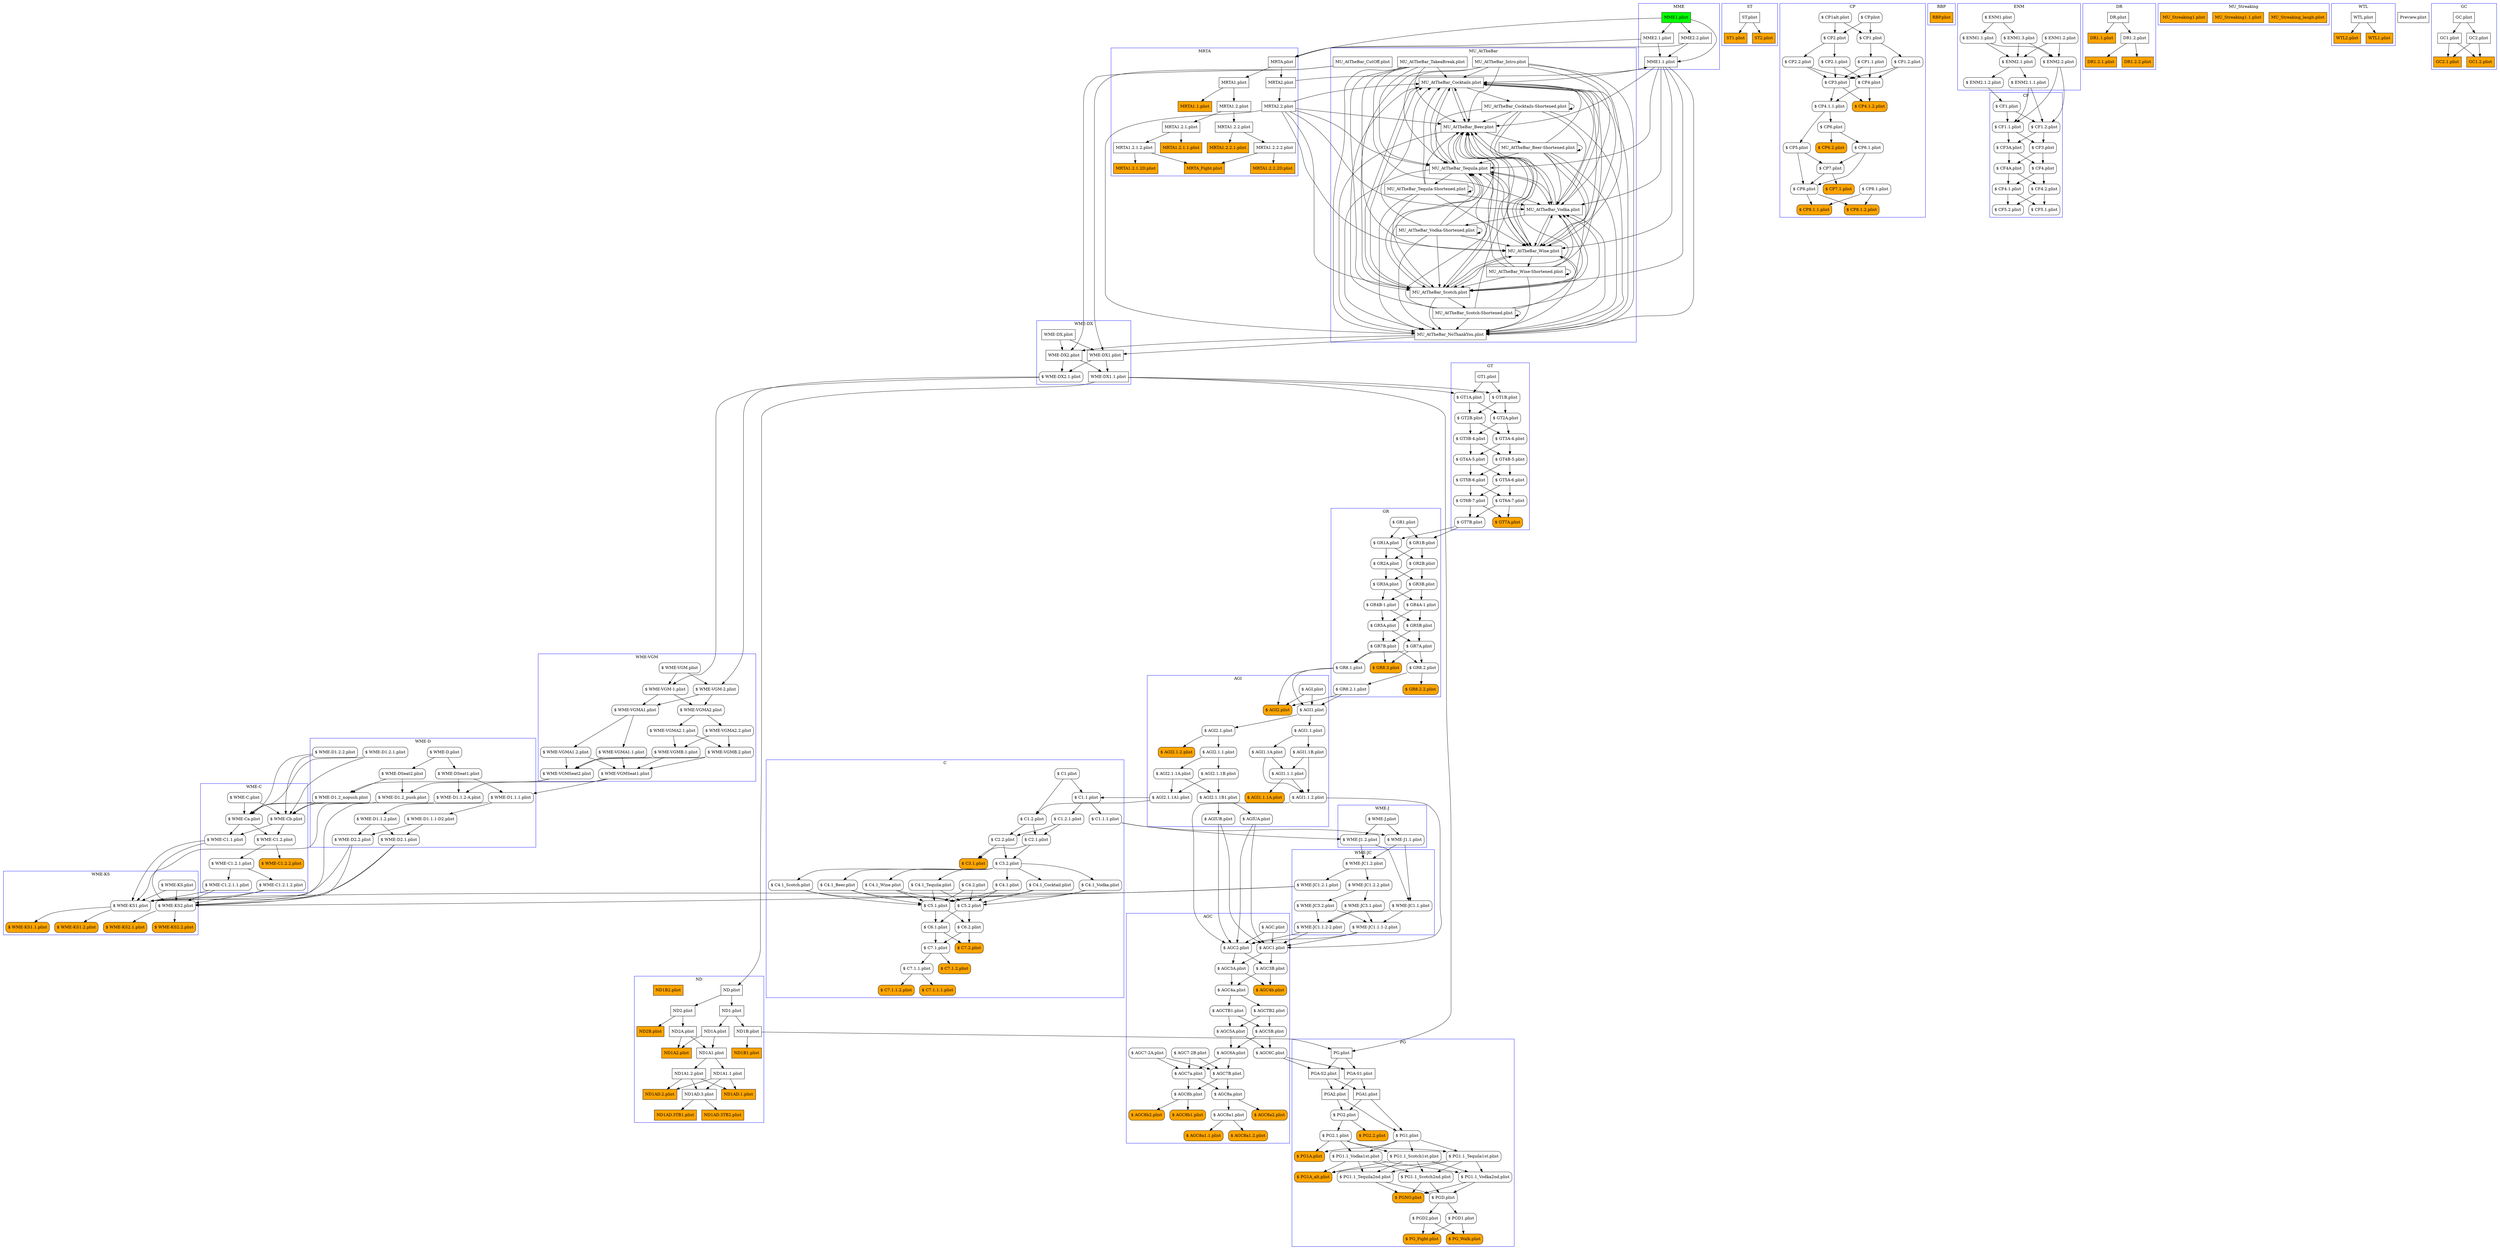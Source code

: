 digraph "mingle" {
subgraph "cluster_MU_AtTheBar" {
color=blue;
label="MU_AtTheBar";
"MU_AtTheBar_Cocktails.plist" [shape=box];
"MU_AtTheBar_Cocktails.plist" -> "MU_AtTheBar_Beer.plist";
"MU_AtTheBar_Cocktails.plist" -> "MU_AtTheBar_Cocktails-Shortened.plist";
"MU_AtTheBar_Cocktails.plist" -> "MU_AtTheBar_NoThankYou.plist";
"MU_AtTheBar_Cocktails.plist" -> "MU_AtTheBar_Scotch.plist";
"MU_AtTheBar_Cocktails.plist" -> "MU_AtTheBar_Wine.plist";
"MU_AtTheBar_Cocktails.plist" -> "MU_AtTheBar_Vodka.plist";
"MU_AtTheBar_Cocktails.plist" -> "MU_AtTheBar_Tequila.plist";
"MU_AtTheBar_Vodka-Shortened.plist" [shape=box];
"MU_AtTheBar_Vodka-Shortened.plist" -> "MU_AtTheBar_Beer.plist";
"MU_AtTheBar_Vodka-Shortened.plist" -> "MU_AtTheBar_Vodka-Shortened.plist";
"MU_AtTheBar_Vodka-Shortened.plist" -> "MU_AtTheBar_Cocktails.plist";
"MU_AtTheBar_Vodka-Shortened.plist" -> "MU_AtTheBar_NoThankYou.plist";
"MU_AtTheBar_Vodka-Shortened.plist" -> "MU_AtTheBar_Tequila.plist";
"MU_AtTheBar_Vodka-Shortened.plist" -> "MU_AtTheBar_Scotch.plist";
"MU_AtTheBar_Vodka-Shortened.plist" -> "MU_AtTheBar_Wine.plist";
"MU_AtTheBar_Beer.plist" [shape=box];
"MU_AtTheBar_Beer.plist" -> "MU_AtTheBar_Beer-Shortened.plist";
"MU_AtTheBar_Beer.plist" -> "MU_AtTheBar_Cocktails.plist";
"MU_AtTheBar_Beer.plist" -> "MU_AtTheBar_Tequila.plist";
"MU_AtTheBar_Beer.plist" -> "MU_AtTheBar_Scotch.plist";
"MU_AtTheBar_Beer.plist" -> "MU_AtTheBar_Wine.plist";
"MU_AtTheBar_Beer.plist" -> "MU_AtTheBar_Vodka.plist";
"MU_AtTheBar_Beer.plist" -> "MU_AtTheBar_NoThankYou.plist";
"MU_AtTheBar_Intro.plist" [shape=box];
"MU_AtTheBar_Intro.plist" -> "MU_AtTheBar_Beer.plist";
"MU_AtTheBar_Intro.plist" -> "MU_AtTheBar_Cocktails.plist";
"MU_AtTheBar_Intro.plist" -> "MU_AtTheBar_Tequila.plist";
"MU_AtTheBar_Intro.plist" -> "MU_AtTheBar_Scotch.plist";
"MU_AtTheBar_Intro.plist" -> "MU_AtTheBar_Wine.plist";
"MU_AtTheBar_Intro.plist" -> "MU_AtTheBar_Vodka.plist";
"MU_AtTheBar_Intro.plist" -> "MU_AtTheBar_NoThankYou.plist";
"MU_AtTheBar_Tequila.plist" [shape=box];
"MU_AtTheBar_Tequila.plist" -> "MU_AtTheBar_Beer.plist";
"MU_AtTheBar_Tequila.plist" -> "MU_AtTheBar_Cocktails.plist";
"MU_AtTheBar_Tequila.plist" -> "MU_AtTheBar_NoThankYou.plist";
"MU_AtTheBar_Tequila.plist" -> "MU_AtTheBar_Scotch.plist";
"MU_AtTheBar_Tequila.plist" -> "MU_AtTheBar_Wine.plist";
"MU_AtTheBar_Tequila.plist" -> "MU_AtTheBar_Vodka.plist";
"MU_AtTheBar_Tequila.plist" -> "MU_AtTheBar_Tequila-Shortened.plist";
"MU_AtTheBar_Scotch-Shortened.plist" [shape=box];
"MU_AtTheBar_Scotch-Shortened.plist" -> "MU_AtTheBar_Scotch-Shortened.plist";
"MU_AtTheBar_Scotch-Shortened.plist" -> "MU_AtTheBar_Beer.plist";
"MU_AtTheBar_Scotch-Shortened.plist" -> "MU_AtTheBar_Cocktails.plist";
"MU_AtTheBar_Scotch-Shortened.plist" -> "MU_AtTheBar_Tequila.plist";
"MU_AtTheBar_Scotch-Shortened.plist" -> "MU_AtTheBar_NoThankYou.plist";
"MU_AtTheBar_Scotch-Shortened.plist" -> "MU_AtTheBar_Wine.plist";
"MU_AtTheBar_Scotch-Shortened.plist" -> "MU_AtTheBar_Vodka.plist";
"MU_AtTheBar_Scotch.plist" [shape=box];
"MU_AtTheBar_Scotch.plist" -> "MU_AtTheBar_Scotch-Shortened.plist";
"MU_AtTheBar_Scotch.plist" -> "MU_AtTheBar_Beer.plist";
"MU_AtTheBar_Scotch.plist" -> "MU_AtTheBar_Cocktails.plist";
"MU_AtTheBar_Scotch.plist" -> "MU_AtTheBar_Tequila.plist";
"MU_AtTheBar_Scotch.plist" -> "MU_AtTheBar_NoThankYou.plist";
"MU_AtTheBar_Scotch.plist" -> "MU_AtTheBar_Wine.plist";
"MU_AtTheBar_Scotch.plist" -> "MU_AtTheBar_Vodka.plist";
"MU_AtTheBar_Wine-Shortened.plist" [shape=box];
"MU_AtTheBar_Wine-Shortened.plist" -> "MU_AtTheBar_Beer.plist";
"MU_AtTheBar_Wine-Shortened.plist" -> "MU_AtTheBar_Wine-Shortened.plist";
"MU_AtTheBar_Wine-Shortened.plist" -> "MU_AtTheBar_Cocktails.plist";
"MU_AtTheBar_Wine-Shortened.plist" -> "MU_AtTheBar_Tequila.plist";
"MU_AtTheBar_Wine-Shortened.plist" -> "MU_AtTheBar_Scotch.plist";
"MU_AtTheBar_Wine-Shortened.plist" -> "MU_AtTheBar_NoThankYou.plist";
"MU_AtTheBar_Wine-Shortened.plist" -> "MU_AtTheBar_Vodka.plist";
"MU_AtTheBar_Cocktails-Shortened.plist" [shape=box];
"MU_AtTheBar_Cocktails-Shortened.plist" -> "MU_AtTheBar_Beer.plist";
"MU_AtTheBar_Cocktails-Shortened.plist" -> "MU_AtTheBar_Cocktails-Shortened.plist";
"MU_AtTheBar_Cocktails-Shortened.plist" -> "MU_AtTheBar_NoThankYou.plist";
"MU_AtTheBar_Cocktails-Shortened.plist" -> "MU_AtTheBar_Scotch.plist";
"MU_AtTheBar_Cocktails-Shortened.plist" -> "MU_AtTheBar_Wine.plist";
"MU_AtTheBar_Cocktails-Shortened.plist" -> "MU_AtTheBar_Vodka.plist";
"MU_AtTheBar_Cocktails-Shortened.plist" -> "MU_AtTheBar_Tequila.plist";
"MU_AtTheBar_NoThankYou.plist" [shape=box];
"MU_AtTheBar_Beer-Shortened.plist" [shape=box];
"MU_AtTheBar_Beer-Shortened.plist" -> "MU_AtTheBar_Beer-Shortened.plist";
"MU_AtTheBar_Beer-Shortened.plist" -> "MU_AtTheBar_Cocktails.plist";
"MU_AtTheBar_Beer-Shortened.plist" -> "MU_AtTheBar_Tequila.plist";
"MU_AtTheBar_Beer-Shortened.plist" -> "MU_AtTheBar_Scotch.plist";
"MU_AtTheBar_Beer-Shortened.plist" -> "MU_AtTheBar_Wine.plist";
"MU_AtTheBar_Beer-Shortened.plist" -> "MU_AtTheBar_Vodka.plist";
"MU_AtTheBar_Beer-Shortened.plist" -> "MU_AtTheBar_NoThankYou.plist";
"MU_AtTheBar_CutOff.plist" [shape=box];
"MU_AtTheBar_Tequila-Shortened.plist" [shape=box];
"MU_AtTheBar_Tequila-Shortened.plist" -> "MU_AtTheBar_Beer.plist";
"MU_AtTheBar_Tequila-Shortened.plist" -> "MU_AtTheBar_Cocktails.plist";
"MU_AtTheBar_Tequila-Shortened.plist" -> "MU_AtTheBar_NoThankYou.plist";
"MU_AtTheBar_Tequila-Shortened.plist" -> "MU_AtTheBar_Scotch.plist";
"MU_AtTheBar_Tequila-Shortened.plist" -> "MU_AtTheBar_Wine.plist";
"MU_AtTheBar_Tequila-Shortened.plist" -> "MU_AtTheBar_Vodka.plist";
"MU_AtTheBar_Tequila-Shortened.plist" -> "MU_AtTheBar_Tequila-Shortened.plist";
"MU_AtTheBar_Vodka.plist" [shape=box];
"MU_AtTheBar_Vodka.plist" -> "MU_AtTheBar_Beer.plist";
"MU_AtTheBar_Vodka.plist" -> "MU_AtTheBar_Vodka-Shortened.plist";
"MU_AtTheBar_Vodka.plist" -> "MU_AtTheBar_Cocktails.plist";
"MU_AtTheBar_Vodka.plist" -> "MU_AtTheBar_NoThankYou.plist";
"MU_AtTheBar_Vodka.plist" -> "MU_AtTheBar_Tequila.plist";
"MU_AtTheBar_Vodka.plist" -> "MU_AtTheBar_Scotch.plist";
"MU_AtTheBar_Vodka.plist" -> "MU_AtTheBar_Wine.plist";
"MU_AtTheBar_Wine.plist" [shape=box];
"MU_AtTheBar_Wine.plist" -> "MU_AtTheBar_Beer.plist";
"MU_AtTheBar_Wine.plist" -> "MU_AtTheBar_Wine-Shortened.plist";
"MU_AtTheBar_Wine.plist" -> "MU_AtTheBar_Cocktails.plist";
"MU_AtTheBar_Wine.plist" -> "MU_AtTheBar_Tequila.plist";
"MU_AtTheBar_Wine.plist" -> "MU_AtTheBar_Scotch.plist";
"MU_AtTheBar_Wine.plist" -> "MU_AtTheBar_NoThankYou.plist";
"MU_AtTheBar_Wine.plist" -> "MU_AtTheBar_Vodka.plist";
"MU_AtTheBar_TakeaBreak.plist" [shape=box];
"MU_AtTheBar_TakeaBreak.plist" -> "MU_AtTheBar_Beer.plist";
"MU_AtTheBar_TakeaBreak.plist" -> "MU_AtTheBar_Cocktails.plist";
"MU_AtTheBar_TakeaBreak.plist" -> "MU_AtTheBar_Tequila.plist";
"MU_AtTheBar_TakeaBreak.plist" -> "MU_AtTheBar_Scotch.plist";
"MU_AtTheBar_TakeaBreak.plist" -> "MU_AtTheBar_Wine.plist";
"MU_AtTheBar_TakeaBreak.plist" -> "MU_AtTheBar_Vodka.plist";
"MU_AtTheBar_TakeaBreak.plist" -> "MU_AtTheBar_NoThankYou.plist";
}
subgraph "cluster_GT" {
color=blue;
label="GT";
"GT5B-6.plist" [shape=box,style=rounded,label="$ GT5B-6.plist"];
"GT5B-6.plist" -> "GT6B-7.plist";
"GT5B-6.plist" -> "GT6A-7.plist";
"GT4A-5.plist" [shape=box,style=rounded,label="$ GT4A-5.plist"];
"GT4A-5.plist" -> "GT5B-6.plist";
"GT4A-5.plist" -> "GT5A-6.plist";
"GT2B.plist" [shape=box,style=rounded,label="$ GT2B.plist"];
"GT2B.plist" -> "GT3B-4.plist";
"GT2B.plist" -> "GT3A-4.plist";
"GT7B.plist" [shape=box,style=rounded,label="$ GT7B.plist"];
"GT6A-7.plist" [shape=box,style=rounded,label="$ GT6A-7.plist"];
"GT6A-7.plist" -> "GT7A.plist";
"GT6A-7.plist" -> "GT7B.plist";
"GT4B-5.plist" [shape=box,style=rounded,label="$ GT4B-5.plist"];
"GT4B-5.plist" -> "GT5B-6.plist";
"GT4B-5.plist" -> "GT5A-6.plist";
"GT1A.plist" [shape=box,style=rounded,label="$ GT1A.plist"];
"GT1A.plist" -> "GT2A.plist";
"GT1A.plist" -> "GT2B.plist";
"GT3A-4.plist" [shape=box,style=rounded,label="$ GT3A-4.plist"];
"GT3A-4.plist" -> "GT4A-5.plist";
"GT3A-4.plist" -> "GT4B-5.plist";
"GT2A.plist" [shape=box,style=rounded,label="$ GT2A.plist"];
"GT2A.plist" -> "GT3B-4.plist";
"GT2A.plist" -> "GT3A-4.plist";
"GT6B-7.plist" [shape=box,style=rounded,label="$ GT6B-7.plist"];
"GT6B-7.plist" -> "GT7A.plist";
"GT6B-7.plist" -> "GT7B.plist";
"GT3B-4.plist" [shape=box,style=rounded,label="$ GT3B-4.plist"];
"GT3B-4.plist" -> "GT4A-5.plist";
"GT3B-4.plist" -> "GT4B-5.plist";
"GT1.plist" [shape=box];
"GT1.plist" -> "GT1A.plist";
"GT1.plist" -> "GT1B.plist";
"GT5A-6.plist" [shape=box,style=rounded,label="$ GT5A-6.plist"];
"GT5A-6.plist" -> "GT6B-7.plist";
"GT5A-6.plist" -> "GT6A-7.plist";
"GT7A.plist" [shape=box,style="filled,rounded",fillcolor=orange,label="$ GT7A.plist"];
"GT1B.plist" [shape=box,style=rounded,label="$ GT1B.plist"];
"GT1B.plist" -> "GT2A.plist";
"GT1B.plist" -> "GT2B.plist";
}
subgraph "cluster_WME-C" {
color=blue;
label="WME-C";
"WME-C1.2.1.1.plist" [shape=box,style=rounded,label="$ WME-C1.2.1.1.plist"];
"WME-C1.2.plist" [shape=box,style=rounded,label="$ WME-C1.2.plist"];
"WME-C1.2.plist" -> "WME-C1.2.1.plist";
"WME-C1.2.plist" -> "WME-C1.2.2.plist";
"WME-Ca.plist" [shape=box,style=rounded,label="$ WME-Ca.plist"];
"WME-Ca.plist" -> "WME-C1.1.plist";
"WME-Ca.plist" -> "WME-C1.2.plist";
"WME-C1.2.1.plist" [shape=box,style=rounded,label="$ WME-C1.2.1.plist"];
"WME-C1.2.1.plist" -> "WME-C1.2.1.1.plist";
"WME-C1.2.1.plist" -> "WME-C1.2.1.2.plist";
"WME-Cb.plist" [shape=box,style=rounded,label="$ WME-Cb.plist"];
"WME-Cb.plist" -> "WME-C1.2.plist";
"WME-Cb.plist" -> "WME-C1.1.plist";
"WME-C1.1.plist" [shape=box,style=rounded,label="$ WME-C1.1.plist"];
"WME-C.plist" [shape=box,style=rounded,label="$ WME-C.plist"];
"WME-C.plist" -> "WME-Ca.plist";
"WME-C.plist" -> "WME-Cb.plist";
"WME-C1.2.2.plist" [shape=box,style="filled,rounded",fillcolor=orange,label="$ WME-C1.2.2.plist"];
"WME-C1.2.1.2.plist" [shape=box,style=rounded,label="$ WME-C1.2.1.2.plist"];
}
subgraph "cluster_WME-DX" {
color=blue;
label="WME-DX";
"WME-DX2.1.plist" [shape=box,style=rounded,label="$ WME-DX2.1.plist"];
"WME-DX2.plist" [shape=box];
"WME-DX2.plist" -> "WME-DX2.1.plist";
"WME-DX2.plist" -> "WME-DX1.1.plist";
"WME-DX1.1.plist" [shape=box];
"WME-DX.plist" [shape=box];
"WME-DX.plist" -> "WME-DX2.plist";
"WME-DX.plist" -> "WME-DX1.plist";
"WME-DX1.plist" [shape=box];
"WME-DX1.plist" -> "WME-DX2.1.plist";
"WME-DX1.plist" -> "WME-DX1.1.plist";
}
subgraph "cluster_ST" {
color=blue;
label="ST";
"ST1.plist" [shape=box,style=filled,fillcolor=orange];
"ST.plist" [shape=box];
"ST.plist" -> "ST1.plist";
"ST.plist" -> "ST2.plist";
"ST2.plist" [shape=box,style=filled,fillcolor=orange];
}
subgraph "cluster_AGC" {
color=blue;
label="AGC";
"AGC4a.plist" [shape=box,style=rounded,label="$ AGC4a.plist"];
"AGC4a.plist" -> "AGCTB1.plist";
"AGC4a.plist" -> "AGCTB2.plist";
"AGC8a1.plist" [shape=box,style=rounded,label="$ AGC8a1.plist"];
"AGC8a1.plist" -> "AGC8a1.1.plist";
"AGC8a1.plist" -> "AGC8a1.2.plist";
"AGC2.plist" [shape=box,style=rounded,label="$ AGC2.plist"];
"AGC2.plist" -> "AGC3A.plist";
"AGC2.plist" -> "AGC3B.plist";
"AGC.plist" [shape=box,style=rounded,label="$ AGC.plist"];
"AGC.plist" -> "AGC1.plist";
"AGC.plist" -> "AGC2.plist";
"AGC1.plist" [shape=box,style=rounded,label="$ AGC1.plist"];
"AGC1.plist" -> "AGC3A.plist";
"AGC1.plist" -> "AGC3B.plist";
"AGC6C.plist" [shape=box,style=rounded,label="$ AGC6C.plist"];
"AGC3B.plist" [shape=box,style=rounded,label="$ AGC3B.plist"];
"AGC3B.plist" -> "AGC4a.plist";
"AGC3B.plist" -> "AGC4b.plist";
"AGC8a2.plist" [shape=box,style="filled,rounded",fillcolor=orange,label="$ AGC8a2.plist"];
"AGC4b.plist" [shape=box,style="filled,rounded",fillcolor=orange,label="$ AGC4b.plist"];
"AGC8b2.plist" [shape=box,style="filled,rounded",fillcolor=orange,label="$ AGC8b2.plist"];
"AGCTB2.plist" [shape=box,style=rounded,label="$ AGCTB2.plist"];
"AGCTB2.plist" -> "AGC5A.plist";
"AGCTB2.plist" -> "AGC5B.plist";
"AGC8a1.2.plist" [shape=box,style="filled,rounded",fillcolor=orange,label="$ AGC8a1.2.plist"];
"AGC8a1.1.plist" [shape=box,style="filled,rounded",fillcolor=orange,label="$ AGC8a1.1.plist"];
"AGC5A.plist" [shape=box,style=rounded,label="$ AGC5A.plist"];
"AGC5A.plist" -> "AGC6A.plist";
"AGC5A.plist" -> "AGC6C.plist";
"AGC7a.plist" [shape=box,style=rounded,label="$ AGC7a.plist"];
"AGC7a.plist" -> "AGC8b.plist";
"AGC7a.plist" -> "AGC8a.plist";
"AGC5B.plist" [shape=box,style=rounded,label="$ AGC5B.plist"];
"AGC5B.plist" -> "AGC6A.plist";
"AGC5B.plist" -> "AGC6C.plist";
"AGC7-2B.plist" [shape=box,style=rounded,label="$ AGC7-2B.plist"];
"AGC7-2B.plist" -> "AGC7B.plist";
"AGC7-2B.plist" -> "AGC7a.plist";
"AGC6A.plist" [shape=box,style=rounded,label="$ AGC6A.plist"];
"AGC6A.plist" -> "AGC7B.plist";
"AGC6A.plist" -> "AGC7a.plist";
"AGC8a.plist" [shape=box,style=rounded,label="$ AGC8a.plist"];
"AGC8a.plist" -> "AGC8a2.plist";
"AGC8a.plist" -> "AGC8a1.plist";
"AGC7B.plist" [shape=box,style=rounded,label="$ AGC7B.plist"];
"AGC7B.plist" -> "AGC8b.plist";
"AGC7B.plist" -> "AGC8a.plist";
"AGC3A.plist" [shape=box,style=rounded,label="$ AGC3A.plist"];
"AGC3A.plist" -> "AGC4a.plist";
"AGC3A.plist" -> "AGC4b.plist";
"AGC8b1.plist" [shape=box,style="filled,rounded",fillcolor=orange,label="$ AGC8b1.plist"];
"AGCTB1.plist" [shape=box,style=rounded,label="$ AGCTB1.plist"];
"AGCTB1.plist" -> "AGC5A.plist";
"AGCTB1.plist" -> "AGC5B.plist";
"AGC7-2A.plist" [shape=box,style=rounded,label="$ AGC7-2A.plist"];
"AGC7-2A.plist" -> "AGC7B.plist";
"AGC7-2A.plist" -> "AGC7a.plist";
"AGC8b.plist" [shape=box,style=rounded,label="$ AGC8b.plist"];
"AGC8b.plist" -> "AGC8b2.plist";
"AGC8b.plist" -> "AGC8b1.plist";
}
subgraph "cluster_CP" {
color=blue;
label="CP";
"CP.plist" [shape=box,style=rounded,label="$ CP.plist"];
"CP.plist" -> "CP2.plist";
"CP.plist" -> "CP1.plist";
"CP3.plist" [shape=box,style=rounded,label="$ CP3.plist"];
"CP3.plist" -> "CP4.1.1.plist";
"CP3.plist" -> "CP4.1.2.plist";
"CP2.2.plist" [shape=box,style=rounded,label="$ CP2.2.plist"];
"CP2.2.plist" -> "CP4.plist";
"CP2.2.plist" -> "CP3.plist";
"CP8.plist" [shape=box,style=rounded,label="$ CP8.plist"];
"CP8.plist" -> "CP8.1.1.plist";
"CP8.plist" -> "CP8.1.2.plist";
"CP4.1.1.plist" [shape=box,style=rounded,label="$ CP4.1.1.plist"];
"CP4.1.1.plist" -> "CP6.plist";
"CP4.1.1.plist" -> "CP5.plist";
"CP2.plist" [shape=box,style=rounded,label="$ CP2.plist"];
"CP2.plist" -> "CP2.1.plist";
"CP2.plist" -> "CP2.2.plist";
"CP7.plist" [shape=box,style=rounded,label="$ CP7.plist"];
"CP7.plist" -> "CP8.plist";
"CP7.plist" -> "CP7.1.plist";
"CP7.1.plist" [shape=box,style="filled,rounded",fillcolor=orange,label="$ CP7.1.plist"];
"CP1.plist" [shape=box,style=rounded,label="$ CP1.plist"];
"CP1.plist" -> "CP1.1.plist";
"CP1.plist" -> "CP1.2.plist";
"CP6.plist" [shape=box,style=rounded,label="$ CP6.plist"];
"CP6.plist" -> "CP6.1.plist";
"CP6.plist" -> "CP6.2.plist";
"CP1.1.plist" [shape=box,style=rounded,label="$ CP1.1.plist"];
"CP1.1.plist" -> "CP4.plist";
"CP1.1.plist" -> "CP3.plist";
"CP8.1.2.plist" [shape=box,style="filled,rounded",fillcolor=orange,label="$ CP8.1.2.plist"];
"CP6.1.plist" [shape=box,style=rounded,label="$ CP6.1.plist"];
"CP6.1.plist" -> "CP8.plist";
"CP6.1.plist" -> "CP7.plist";
"CP5.plist" [shape=box,style=rounded,label="$ CP5.plist"];
"CP5.plist" -> "CP8.plist";
"CP5.plist" -> "CP7.plist";
"CP8.1.plist" [shape=box,style=rounded,label="$ CP8.1.plist"];
"CP8.1.plist" -> "CP8.1.1.plist";
"CP8.1.plist" -> "CP8.1.2.plist";
"CP1.2.plist" [shape=box,style=rounded,label="$ CP1.2.plist"];
"CP1.2.plist" -> "CP4.plist";
"CP1.2.plist" -> "CP3.plist";
"CP1alt.plist" [shape=box,style=rounded,label="$ CP1alt.plist"];
"CP1alt.plist" -> "CP2.plist";
"CP1alt.plist" -> "CP1.plist";
"CP6.2.plist" [shape=box,style="filled,rounded",fillcolor=orange,label="$ CP6.2.plist"];
"CP8.1.1.plist" [shape=box,style="filled,rounded",fillcolor=orange,label="$ CP8.1.1.plist"];
"CP2.1.plist" [shape=box,style=rounded,label="$ CP2.1.plist"];
"CP2.1.plist" -> "CP4.plist";
"CP2.1.plist" -> "CP3.plist";
"CP4.plist" [shape=box,style=rounded,label="$ CP4.plist"];
"CP4.plist" -> "CP4.1.1.plist";
"CP4.plist" -> "CP4.1.2.plist";
"CP4.1.2.plist" [shape=box,style="filled,rounded",fillcolor=orange,label="$ CP4.1.2.plist"];
}
subgraph "cluster_WME-KS" {
color=blue;
label="WME-KS";
"WME-KS2.plist" [shape=box,style=rounded,label="$ WME-KS2.plist"];
"WME-KS2.plist" -> "WME-KS2.1.plist";
"WME-KS2.plist" -> "WME-KS2.2.plist";
"WME-KS.plist" [shape=box,style=rounded,label="$ WME-KS.plist"];
"WME-KS.plist" -> "WME-KS1.plist";
"WME-KS.plist" -> "WME-KS2.plist";
"WME-KS2.2.plist" [shape=box,style="filled,rounded",fillcolor=orange,label="$ WME-KS2.2.plist"];
"WME-KS1.plist" [shape=box,style=rounded,label="$ WME-KS1.plist"];
"WME-KS1.plist" -> "WME-KS1.1.plist";
"WME-KS1.plist" -> "WME-KS1.2.plist";
"WME-KS1.2.plist" [shape=box,style="filled,rounded",fillcolor=orange,label="$ WME-KS1.2.plist"];
"WME-KS2.1.plist" [shape=box,style="filled,rounded",fillcolor=orange,label="$ WME-KS2.1.plist"];
"WME-KS1.1.plist" [shape=box,style="filled,rounded",fillcolor=orange,label="$ WME-KS1.1.plist"];
}
subgraph "cluster_WME-JC" {
color=blue;
label="WME-JC";
"WME-JC1.2.plist" [shape=box,style=rounded,label="$ WME-JC1.2.plist"];
"WME-JC1.2.plist" -> "WME-JC1.2.1.plist";
"WME-JC1.2.plist" -> "WME-JC1.2.2.plist";
"WME-JC1.1.2-2.plist" [shape=box,style=rounded,label="$ WME-JC1.1.2-2.plist"];
"WME-JC1.1.1-2.plist" [shape=box,style=rounded,label="$ WME-JC1.1.1-2.plist"];
"WME-JC3.1.plist" [shape=box,style=rounded,label="$ WME-JC3.1.plist"];
"WME-JC3.1.plist" -> "WME-JC1.1.1-2.plist";
"WME-JC3.1.plist" -> "WME-JC1.1.2-2.plist";
"WME-JC1.2.2.plist" [shape=box,style=rounded,label="$ WME-JC1.2.2.plist"];
"WME-JC1.2.2.plist" -> "WME-JC3.2.plist";
"WME-JC1.2.2.plist" -> "WME-JC3.1.plist";
"WME-JC1.2.1.plist" [shape=box,style=rounded,label="$ WME-JC1.2.1.plist"];
"WME-JC1.1.plist" [shape=box,style=rounded,label="$ WME-JC1.1.plist"];
"WME-JC1.1.plist" -> "WME-JC1.1.1-2.plist";
"WME-JC1.1.plist" -> "WME-JC1.1.2-2.plist";
"WME-JC3.2.plist" [shape=box,style=rounded,label="$ WME-JC3.2.plist"];
"WME-JC3.2.plist" -> "WME-JC1.1.1-2.plist";
"WME-JC3.2.plist" -> "WME-JC1.1.2-2.plist";
}
subgraph "cluster_RBP" {
color=blue;
label="RBP";
"RBP.plist" [shape=box,style=filled,fillcolor=orange];
}
subgraph "cluster_ENM" {
color=blue;
label="ENM";
"ENM1.1.plist" [shape=box,style=rounded,label="$ ENM1.1.plist"];
"ENM1.1.plist" -> "ENM2.2.plist";
"ENM1.1.plist" -> "ENM2.1.plist";
"ENM2.2.plist" [shape=box,style=rounded,label="$ ENM2.2.plist"];
"ENM2.1.plist" [shape=box,style=rounded,label="$ ENM2.1.plist"];
"ENM2.1.plist" -> "ENM2.1.2.plist";
"ENM2.1.plist" -> "ENM2.1.1.plist";
"ENM1.3.plist" [shape=box,style=rounded,label="$ ENM1.3.plist"];
"ENM1.3.plist" -> "ENM2.2.plist";
"ENM1.3.plist" -> "ENM2.1.plist";
"ENM1.plist" [shape=box,style=rounded,label="$ ENM1.plist"];
"ENM1.plist" -> "ENM1.1.plist";
"ENM1.plist" -> "ENM1.3.plist";
"ENM2.1.1.plist" [shape=box,style=rounded,label="$ ENM2.1.1.plist"];
"ENM1.2.plist" [shape=box,style=rounded,label="$ ENM1.2.plist"];
"ENM1.2.plist" -> "ENM2.2.plist";
"ENM1.2.plist" -> "ENM2.1.plist";
"ENM2.1.2.plist" [shape=box,style=rounded,label="$ ENM2.1.2.plist"];
}
subgraph "cluster_PG" {
color=blue;
label="PG";
"PG2.2.plist" [shape=box,style="filled,rounded",fillcolor=orange,label="$ PG2.2.plist"];
"PG1.1_Tequila2nd.plist" [shape=box,style=rounded,label="$ PG1.1_Tequila2nd.plist"];
"PG1.1_Tequila2nd.plist" -> "PGD.plist";
"PG1.1_Tequila2nd.plist" -> "PGNO.plist";
"PG1.1_Vodka1st.plist" [shape=box,style=rounded,label="$ PG1.1_Vodka1st.plist"];
"PG1.1_Vodka1st.plist" -> "PG1.1_Tequila2nd.plist";
"PG1.1_Vodka1st.plist" -> "PG1A_alt.plist";
"PG1.1_Vodka1st.plist" -> "PG1.1_Scotch2nd.plist";
"PG1.1_Vodka1st.plist" -> "PG1.1_Vodka2nd.plist";
"PG1A.plist" [shape=box,style="filled,rounded",fillcolor=orange,label="$ PG1A.plist"];
"PG2.plist" [shape=box,style=rounded,label="$ PG2.plist"];
"PG2.plist" -> "PG2.1.plist";
"PG2.plist" -> "PG2.2.plist";
"PGA-S1.plist" [shape=box];
"PGA-S1.plist" -> "PGA1.plist";
"PGA-S1.plist" -> "PGA2.plist";
"PG1.1_Vodka2nd.plist" [shape=box,style=rounded,label="$ PG1.1_Vodka2nd.plist"];
"PG1.1_Vodka2nd.plist" -> "PGD.plist";
"PG1.1_Vodka2nd.plist" -> "PGNO.plist";
"PG1.plist" [shape=box,style=rounded,label="$ PG1.plist"];
"PG1.plist" -> "PG1.1_Scotch1st.plist";
"PG1.plist" -> "PG1.1_Tequila1st.plist";
"PG1.plist" -> "PG1.1_Vodka1st.plist";
"PG1.plist" -> "PG1A.plist";
"PGNO.plist" [shape=box,style="filled,rounded",fillcolor=orange,label="$ PGNO.plist"];
"PG1.1_Tequila1st.plist" [shape=box,style=rounded,label="$ PG1.1_Tequila1st.plist"];
"PG1.1_Tequila1st.plist" -> "PG1.1_Tequila2nd.plist";
"PG1.1_Tequila1st.plist" -> "PG1A_alt.plist";
"PG1.1_Tequila1st.plist" -> "PG1.1_Scotch2nd.plist";
"PG1.1_Tequila1st.plist" -> "PG1.1_Vodka2nd.plist";
"PG_Walk.plist" [shape=box,style="filled,rounded",fillcolor=orange,label="$ PG_Walk.plist"];
"PGA-S2.plist" [shape=box];
"PGA-S2.plist" -> "PGA1.plist";
"PGA-S2.plist" -> "PGA2.plist";
"PGD.plist" [shape=box,style=rounded,label="$ PGD.plist"];
"PGD.plist" -> "PGD1.plist";
"PGD.plist" -> "PGD2.plist";
"PG_Fight.plist" [shape=box,style="filled,rounded",fillcolor=orange,label="$ PG_Fight.plist"];
"PG1A_alt.plist" [shape=box,style="filled,rounded",fillcolor=orange,label="$ PG1A_alt.plist"];
"PG1.1_Scotch2nd.plist" [shape=box,style=rounded,label="$ PG1.1_Scotch2nd.plist"];
"PG1.1_Scotch2nd.plist" -> "PGD.plist";
"PG1.1_Scotch2nd.plist" -> "PGNO.plist";
"PG.plist" [shape=box];
"PG.plist" -> "PGA-S1.plist";
"PG.plist" -> "PGA-S2.plist";
"PGA2.plist" [shape=box];
"PGA2.plist" -> "PG1.plist";
"PGA2.plist" -> "PG2.plist";
"PGA1.plist" [shape=box];
"PGA1.plist" -> "PG1.plist";
"PGA1.plist" -> "PG2.plist";
"PG2.1.plist" [shape=box,style=rounded,label="$ PG2.1.plist"];
"PG2.1.plist" -> "PG1.1_Scotch1st.plist";
"PG2.1.plist" -> "PG1.1_Tequila1st.plist";
"PG2.1.plist" -> "PG1.1_Vodka1st.plist";
"PG2.1.plist" -> "PG1A.plist";
"PG1.1_Scotch1st.plist" [shape=box,style=rounded,label="$ PG1.1_Scotch1st.plist"];
"PG1.1_Scotch1st.plist" -> "PG1.1_Tequila2nd.plist";
"PG1.1_Scotch1st.plist" -> "PG1A_alt.plist";
"PG1.1_Scotch1st.plist" -> "PG1.1_Scotch2nd.plist";
"PG1.1_Scotch1st.plist" -> "PG1.1_Vodka2nd.plist";
"PGD1.plist" [shape=box,style=rounded,label="$ PGD1.plist"];
"PGD1.plist" -> "PG_Fight.plist";
"PGD1.plist" -> "PG_Walk.plist";
"PGD2.plist" [shape=box,style=rounded,label="$ PGD2.plist"];
"PGD2.plist" -> "PG_Fight.plist";
"PGD2.plist" -> "PG_Walk.plist";
}
subgraph "cluster_ND" {
color=blue;
label="ND";
"ND1A1.2.plist" [shape=box];
"ND1A1.2.plist" -> "ND1AD.1.plist";
"ND1A1.2.plist" -> "ND1AD.2.plist";
"ND1A1.2.plist" -> "ND1AD.3.plist";
"ND.plist" [shape=box];
"ND.plist" -> "ND2.plist";
"ND.plist" -> "ND1.plist";
"ND1AD.3TB1.plist" [shape=box,style=filled,fillcolor=orange];
"ND1A2.plist" [shape=box,style=filled,fillcolor=orange];
"ND1A.plist" [shape=box];
"ND1A.plist" -> "ND1A2.plist";
"ND1A.plist" -> "ND1A1.plist";
"ND1.plist" [shape=box];
"ND1.plist" -> "ND1A.plist";
"ND1.plist" -> "ND1B.plist";
"ND1AD.2.plist" [shape=box,style=filled,fillcolor=orange];
"ND1A1.1.plist" [shape=box];
"ND1A1.1.plist" -> "ND1AD.1.plist";
"ND1A1.1.plist" -> "ND1AD.2.plist";
"ND1A1.1.plist" -> "ND1AD.3.plist";
"ND2B.plist" [shape=box,style=filled,fillcolor=orange];
"ND1AD.3TB2.plist" [shape=box,style=filled,fillcolor=orange];
"ND2.plist" [shape=box];
"ND2.plist" -> "ND2A.plist";
"ND2.plist" -> "ND2B.plist";
"ND1AD.1.plist" [shape=box,style=filled,fillcolor=orange];
"ND2A.plist" [shape=box];
"ND2A.plist" -> "ND1A2.plist";
"ND2A.plist" -> "ND1A1.plist";
"ND1B.plist" [shape=box];
"ND1B.plist" -> "ND1B1.plist";
"ND1B1.plist" [shape=box,style=filled,fillcolor=orange];
"ND1A1.plist" [shape=box];
"ND1A1.plist" -> "ND1A1.1.plist";
"ND1A1.plist" -> "ND1A1.2.plist";
"ND1AD.3.plist" [shape=box];
"ND1AD.3.plist" -> "ND1AD.3TB2.plist";
"ND1AD.3.plist" -> "ND1AD.3TB1.plist";
"ND1B2.plist" [shape=box,style=filled,fillcolor=orange];
}
subgraph "cluster_AGI" {
color=blue;
label="AGI";
"AGI2.1.2.plist" [shape=box,style="filled,rounded",fillcolor=orange,label="$ AGI2.1.2.plist"];
"AGI2.1.plist" [shape=box,style=rounded,label="$ AGI2.1.plist"];
"AGI2.1.plist" -> "AGI2.1.1.plist";
"AGI2.1.plist" -> "AGI2.1.2.plist";
"AGI1.1.1.plist" [shape=box,style=rounded,label="$ AGI1.1.1.plist"];
"AGI1.1.1.plist" -> "AGI1.1.1A.plist";
"AGI1.1.1.plist" -> "AGI1.1.2.plist";
"AGIUA.plist" [shape=box,style=rounded,label="$ AGIUA.plist"];
"AGI.plist" [shape=box,style=rounded,label="$ AGI.plist"];
"AGI.plist" -> "AGI1.plist";
"AGI.plist" -> "AGI2.plist";
"AGI2.1.1.plist" [shape=box,style=rounded,label="$ AGI2.1.1.plist"];
"AGI2.1.1.plist" -> "AGI2.1.1A.plist";
"AGI2.1.1.plist" -> "AGI2.1.1B.plist";
"AGI2.1.1A1.plist" [shape=box,style=rounded,label="$ AGI2.1.1A1.plist"];
"AGI2.1.1B.plist" [shape=box,style=rounded,label="$ AGI2.1.1B.plist"];
"AGI2.1.1B.plist" -> "AGI2.1.1B1.plist";
"AGI2.1.1B.plist" -> "AGI2.1.1A1.plist";
"AGI2.plist" [shape=box,style="filled,rounded",fillcolor=orange,label="$ AGI2.plist"];
"AGI1.1B.plist" [shape=box,style=rounded,label="$ AGI1.1B.plist"];
"AGI1.1B.plist" -> "AGI1.1.1.plist";
"AGI1.1B.plist" -> "AGI1.1.2.plist";
"AGI2.1.1B1.plist" [shape=box,style=rounded,label="$ AGI2.1.1B1.plist"];
"AGI2.1.1B1.plist" -> "AGIUA.plist";
"AGI2.1.1B1.plist" -> "AGIUB.plist";
"AGIUB.plist" [shape=box,style=rounded,label="$ AGIUB.plist"];
"AGI1.plist" [shape=box,style=rounded,label="$ AGI1.plist"];
"AGI1.plist" -> "AGI2.1.plist";
"AGI1.plist" -> "AGI1.1.plist";
"AGI1.1.plist" [shape=box,style=rounded,label="$ AGI1.1.plist"];
"AGI1.1.plist" -> "AGI1.1A.plist";
"AGI1.1.plist" -> "AGI1.1B.plist";
"AGI1.1A.plist" [shape=box,style=rounded,label="$ AGI1.1A.plist"];
"AGI1.1A.plist" -> "AGI1.1.1.plist";
"AGI1.1A.plist" -> "AGI1.1.2.plist";
"AGI2.1.1A.plist" [shape=box,style=rounded,label="$ AGI2.1.1A.plist"];
"AGI2.1.1A.plist" -> "AGI2.1.1B1.plist";
"AGI2.1.1A.plist" -> "AGI2.1.1A1.plist";
"AGI1.1.1A.plist" [shape=box,style="filled,rounded",fillcolor=orange,label="$ AGI1.1.1A.plist"];
"AGI1.1.2.plist" [shape=box,style=rounded,label="$ AGI1.1.2.plist"];
}
subgraph "cluster_WME-VGM" {
color=blue;
label="WME-VGM";
"WME-VGM-2.plist" [shape=box,style=rounded,label="$ WME-VGM-2.plist"];
"WME-VGM-2.plist" -> "WME-VGMA1.plist";
"WME-VGM-2.plist" -> "WME-VGMA2.plist";
"WME-VGMSeat2.plist" [shape=box,style=rounded,label="$ WME-VGMSeat2.plist"];
"WME-VGMA1.plist" [shape=box,style=rounded,label="$ WME-VGMA1.plist"];
"WME-VGMA1.plist" -> "WME-VGMA1.2.plist";
"WME-VGMA1.plist" -> "WME-VGMA1.1.plist";
"WME-VGMB.1.plist" [shape=box,style=rounded,label="$ WME-VGMB.1.plist"];
"WME-VGMB.1.plist" -> "WME-VGMSeat2.plist";
"WME-VGMB.1.plist" -> "WME-VGMSeat1.plist";
"WME-VGMA2.1.plist" [shape=box,style=rounded,label="$ WME-VGMA2.1.plist"];
"WME-VGMA2.1.plist" -> "WME-VGMB.2.plist";
"WME-VGMA2.1.plist" -> "WME-VGMB.1.plist";
"WME-VGMA2.2.plist" [shape=box,style=rounded,label="$ WME-VGMA2.2.plist"];
"WME-VGMA2.2.plist" -> "WME-VGMB.2.plist";
"WME-VGMA2.2.plist" -> "WME-VGMB.1.plist";
"WME-VGM.plist" [shape=box,style=rounded,label="$ WME-VGM.plist"];
"WME-VGM.plist" -> "WME-VGM-1.plist";
"WME-VGM.plist" -> "WME-VGM-2.plist";
"WME-VGMA1.1.plist" [shape=box,style=rounded,label="$ WME-VGMA1.1.plist"];
"WME-VGMA1.1.plist" -> "WME-VGMSeat2.plist";
"WME-VGMA1.1.plist" -> "WME-VGMSeat1.plist";
"WME-VGMSeat1.plist" [shape=box,style=rounded,label="$ WME-VGMSeat1.plist"];
"WME-VGMB.2.plist" [shape=box,style=rounded,label="$ WME-VGMB.2.plist"];
"WME-VGMB.2.plist" -> "WME-VGMSeat2.plist";
"WME-VGMB.2.plist" -> "WME-VGMSeat1.plist";
"WME-VGM-1.plist" [shape=box,style=rounded,label="$ WME-VGM-1.plist"];
"WME-VGM-1.plist" -> "WME-VGMA1.plist";
"WME-VGM-1.plist" -> "WME-VGMA2.plist";
"WME-VGMA2.plist" [shape=box,style=rounded,label="$ WME-VGMA2.plist"];
"WME-VGMA2.plist" -> "WME-VGMA2.1.plist";
"WME-VGMA2.plist" -> "WME-VGMA2.2.plist";
"WME-VGMA1.2.plist" [shape=box,style=rounded,label="$ WME-VGMA1.2.plist"];
"WME-VGMA1.2.plist" -> "WME-VGMSeat2.plist";
"WME-VGMA1.2.plist" -> "WME-VGMSeat1.plist";
}
subgraph "cluster_WME-J" {
color=blue;
label="WME-J";
"WME-J1.2.plist" [shape=box,style=rounded,label="$ WME-J1.2.plist"];
"WME-J.plist" [shape=box,style=rounded,label="$ WME-J.plist"];
"WME-J.plist" -> "WME-J1.2.plist";
"WME-J.plist" -> "WME-J1.1.plist";
"WME-J1.1.plist" [shape=box,style=rounded,label="$ WME-J1.1.plist"];
}
subgraph "cluster_C" {
color=blue;
label="C";
"C6.1.plist" [shape=box,style=rounded,label="$ C6.1.plist"];
"C6.1.plist" -> "C7.1.plist";
"C6.1.plist" -> "C7.2.plist";
"C1.2.plist" [shape=box,style=rounded,label="$ C1.2.plist"];
"C1.2.plist" -> "C2.2.plist";
"C1.2.plist" -> "C2.1.plist";
"C4.1_Wine.plist" [shape=box,style=rounded,label="$ C4.1_Wine.plist"];
"C4.1_Wine.plist" -> "C5.1.plist";
"C4.1_Wine.plist" -> "C5.2.plist";
"C1.plist" [shape=box,style=rounded,label="$ C1.plist"];
"C1.plist" -> "C1.1.plist";
"C1.plist" -> "C1.2.plist";
"C3.1.plist" [shape=box,style="filled,rounded",fillcolor=orange,label="$ C3.1.plist"];
"C4.1_Tequila.plist" [shape=box,style=rounded,label="$ C4.1_Tequila.plist"];
"C4.1_Tequila.plist" -> "C5.1.plist";
"C4.1_Tequila.plist" -> "C5.2.plist";
"C3.2.plist" [shape=box,style=rounded,label="$ C3.2.plist"];
"C3.2.plist" -> "C4.1.plist";
"C3.2.plist" -> "C4.1_Tequila.plist";
"C3.2.plist" -> "C4.1_Cocktail.plist";
"C3.2.plist" -> "C4.1_Vodka.plist";
"C3.2.plist" -> "C4.1_Scotch.plist";
"C3.2.plist" -> "C4.1_Wine.plist";
"C3.2.plist" -> "C4.1_Beer.plist";
"C6.2.plist" [shape=box,style=rounded,label="$ C6.2.plist"];
"C6.2.plist" -> "C7.1.plist";
"C6.2.plist" -> "C7.2.plist";
"C1.2.1.plist" [shape=box,style=rounded,label="$ C1.2.1.plist"];
"C1.2.1.plist" -> "C2.2.plist";
"C1.2.1.plist" -> "C2.1.plist";
"C5.1.plist" [shape=box,style=rounded,label="$ C5.1.plist"];
"C5.1.plist" -> "C6.1.plist";
"C5.1.plist" -> "C6.2.plist";
"C5.2.plist" [shape=box,style=rounded,label="$ C5.2.plist"];
"C5.2.plist" -> "C6.1.plist";
"C5.2.plist" -> "C6.2.plist";
"C1.1.1.plist" [shape=box,style=rounded,label="$ C1.1.1.plist"];
"C4.1_Scotch.plist" [shape=box,style=rounded,label="$ C4.1_Scotch.plist"];
"C4.1_Scotch.plist" -> "C5.1.plist";
"C4.1_Scotch.plist" -> "C5.2.plist";
"C7.1.1.2.plist" [shape=box,style="filled,rounded",fillcolor=orange,label="$ C7.1.1.2.plist"];
"C2.2.plist" [shape=box,style=rounded,label="$ C2.2.plist"];
"C2.2.plist" -> "C3.1.plist";
"C2.2.plist" -> "C3.2.plist";
"C2.1.plist" [shape=box,style=rounded,label="$ C2.1.plist"];
"C2.1.plist" -> "C3.1.plist";
"C2.1.plist" -> "C3.2.plist";
"C7.1.plist" [shape=box,style=rounded,label="$ C7.1.plist"];
"C7.1.plist" -> "C7.1.1.plist";
"C7.1.plist" -> "C7.1.2.plist";
"C7.2.plist" [shape=box,style="filled,rounded",fillcolor=orange,label="$ C7.2.plist"];
"C4.2.plist" [shape=box,style=rounded,label="$ C4.2.plist"];
"C4.2.plist" -> "C5.1.plist";
"C4.2.plist" -> "C5.2.plist";
"C4.1.plist" [shape=box,style=rounded,label="$ C4.1.plist"];
"C4.1.plist" -> "C5.1.plist";
"C4.1.plist" -> "C5.2.plist";
"C4.1_Beer.plist" [shape=box,style=rounded,label="$ C4.1_Beer.plist"];
"C4.1_Beer.plist" -> "C5.1.plist";
"C4.1_Beer.plist" -> "C5.2.plist";
"C7.1.1.1.plist" [shape=box,style="filled,rounded",fillcolor=orange,label="$ C7.1.1.1.plist"];
"C7.1.1.plist" [shape=box,style=rounded,label="$ C7.1.1.plist"];
"C7.1.1.plist" -> "C7.1.1.1.plist";
"C7.1.1.plist" -> "C7.1.1.2.plist";
"C4.1_Cocktail.plist" [shape=box,style=rounded,label="$ C4.1_Cocktail.plist"];
"C4.1_Cocktail.plist" -> "C5.1.plist";
"C4.1_Cocktail.plist" -> "C5.2.plist";
"C7.1.2.plist" [shape=box,style="filled,rounded",fillcolor=orange,label="$ C7.1.2.plist"];
"C4.1_Vodka.plist" [shape=box,style=rounded,label="$ C4.1_Vodka.plist"];
"C4.1_Vodka.plist" -> "C5.1.plist";
"C4.1_Vodka.plist" -> "C5.2.plist";
"C1.1.plist" [shape=box,style=rounded,label="$ C1.1.plist"];
"C1.1.plist" -> "C1.2.1.plist";
"C1.1.plist" -> "C1.1.1.plist";
}
subgraph "cluster_DR" {
color=blue;
label="DR";
"DR.plist" [shape=box];
"DR.plist" -> "DR1.1.plist";
"DR.plist" -> "DR1.2.plist";
"DR1.1.plist" [shape=box,style=filled,fillcolor=orange];
"DR1.2.1.plist" [shape=box,style=filled,fillcolor=orange];
"DR1.2.plist" [shape=box];
"DR1.2.plist" -> "DR1.2.1.plist";
"DR1.2.plist" -> "DR1.2.2.plist";
"DR1.2.2.plist" [shape=box,style=filled,fillcolor=orange];
}
subgraph "cluster_GR" {
color=blue;
label="GR";
"GR8.2.plist" [shape=box,style=rounded,label="$ GR8.2.plist"];
"GR8.2.plist" -> "GR8.2.1.plist";
"GR8.2.plist" -> "GR8.2.2.plist";
"GR3A.plist" [shape=box,style=rounded,label="$ GR3A.plist"];
"GR3A.plist" -> "GR4B-1.plist";
"GR3A.plist" -> "GR4A-1.plist";
"GR8.2.2.plist" [shape=box,style="filled,rounded",fillcolor=orange,label="$ GR8.2.2.plist"];
"GR1A.plist" [shape=box,style=rounded,label="$ GR1A.plist"];
"GR1A.plist" -> "GR2A.plist";
"GR1A.plist" -> "GR2B.plist";
"GR2B.plist" [shape=box,style=rounded,label="$ GR2B.plist"];
"GR2B.plist" -> "GR3A.plist";
"GR2B.plist" -> "GR3B.plist";
"GR4A-1.plist" [shape=box,style=rounded,label="$ GR4A-1.plist"];
"GR4A-1.plist" -> "GR5A.plist";
"GR4A-1.plist" -> "GR5B.plist";
"GR4B-1.plist" [shape=box,style=rounded,label="$ GR4B-1.plist"];
"GR4B-1.plist" -> "GR5A.plist";
"GR4B-1.plist" -> "GR5B.plist";
"GR1.plist" [shape=box,style=rounded,label="$ GR1.plist"];
"GR1.plist" -> "GR1A.plist";
"GR1.plist" -> "GR1B.plist";
"GR7B.plist" [shape=box,style=rounded,label="$ GR7B.plist"];
"GR7B.plist" -> "GR8.1.plist";
"GR7B.plist" -> "GR8.2.plist";
"GR7B.plist" -> "GR8.3.plist";
"GR8.2.1.plist" [shape=box,style=rounded,label="$ GR8.2.1.plist"];
"GR8.3.plist" [shape=box,style="filled,rounded",fillcolor=orange,label="$ GR8.3.plist"];
"GR5B.plist" [shape=box,style=rounded,label="$ GR5B.plist"];
"GR5B.plist" -> "GR7A.plist";
"GR5B.plist" -> "GR7B.plist";
"GR2A.plist" [shape=box,style=rounded,label="$ GR2A.plist"];
"GR2A.plist" -> "GR3A.plist";
"GR2A.plist" -> "GR3B.plist";
"GR3B.plist" [shape=box,style=rounded,label="$ GR3B.plist"];
"GR3B.plist" -> "GR4B-1.plist";
"GR3B.plist" -> "GR4A-1.plist";
"GR7A.plist" [shape=box,style=rounded,label="$ GR7A.plist"];
"GR7A.plist" -> "GR8.1.plist";
"GR7A.plist" -> "GR8.2.plist";
"GR7A.plist" -> "GR8.3.plist";
"GR1B.plist" [shape=box,style=rounded,label="$ GR1B.plist"];
"GR1B.plist" -> "GR2A.plist";
"GR1B.plist" -> "GR2B.plist";
"GR8.1.plist" [shape=box,style=rounded,label="$ GR8.1.plist"];
"GR5A.plist" [shape=box,style=rounded,label="$ GR5A.plist"];
"GR5A.plist" -> "GR7A.plist";
"GR5A.plist" -> "GR7B.plist";
}
subgraph "cluster_MU_Streaking" {
color=blue;
label="MU_Streaking";
"MU_Streaking_laugh.plist" [shape=box,style=filled,fillcolor=orange];
"MU_Streaking1.1.plist" [shape=box,style=filled,fillcolor=orange];
"MU_Streaking1.plist" [shape=box,style=filled,fillcolor=orange];
}
subgraph "cluster_MME" {
color=blue;
label="MME";
"MME2.1.plist" [shape=box];
"MME2.1.plist" -> "MME1.1.plist";
"MME1.1.plist" [shape=box];
"MME1.plist" [shape=box,style=filled,fillcolor=green];
"MME1.plist" -> "MME2.1.plist";
"MME1.plist" -> "MME1.1.plist";
"MME1.plist" -> "MME2.2.plist";
"MME2.2.plist" [shape=box];
"MME2.2.plist" -> "MME1.1.plist";
}
subgraph "cluster_WTL" {
color=blue;
label="WTL";
"WTL.plist" [shape=box];
"WTL.plist" -> "WTL2.plist";
"WTL.plist" -> "WTL1.plist";
"WTL2.plist" [shape=box,style=filled,fillcolor=orange];
"WTL1.plist" [shape=box,style=filled,fillcolor=orange];
}
subgraph "cluster_WME-D" {
color=blue;
label="WME-D";
"WME-D1.1.2.plist" [shape=box,style=rounded,label="$ WME-D1.1.2.plist"];
"WME-D1.1.2.plist" -> "WME-D2.2.plist";
"WME-D1.1.2.plist" -> "WME-D2.1.plist";
"WME-D1.2.2.plist" [shape=box,style=rounded,label="$ WME-D1.2.2.plist"];
"WME-D1.2_nopush.plist" [shape=box,style=rounded,label="$ WME-D1.2_nopush.plist"];
"WME-D1.2_push.plist" [shape=box,style=rounded,label="$ WME-D1.2_push.plist"];
"WME-D2.1.plist" [shape=box,style=rounded,label="$ WME-D2.1.plist"];
"WME-D1.1.2-A.plist" [shape=box,style=rounded,label="$ WME-D1.1.2-A.plist"];
"WME-DSeat2.plist" [shape=box,style=rounded,label="$ WME-DSeat2.plist"];
"WME-DSeat2.plist" -> "WME-D1.2_nopush.plist";
"WME-DSeat2.plist" -> "WME-D1.2_push.plist";
"WME-D.plist" [shape=box,style=rounded,label="$ WME-D.plist"];
"WME-D.plist" -> "WME-DSeat2.plist";
"WME-D.plist" -> "WME-DSeat1.plist";
"WME-D1.1.1-D2.plist" [shape=box,style=rounded,label="$ WME-D1.1.1-D2.plist"];
"WME-D1.1.1-D2.plist" -> "WME-D2.2.plist";
"WME-D1.1.1-D2.plist" -> "WME-D2.1.plist";
"WME-D1.2.1.plist" [shape=box,style=rounded,label="$ WME-D1.2.1.plist"];
"WME-D1.1.1.plist" [shape=box,style=rounded,label="$ WME-D1.1.1.plist"];
"WME-D1.1.1.plist" -> "WME-D1.1.1-D2.plist";
"WME-D1.1.1.plist" -> "WME-D1.1.2.plist";
"WME-D2.2.plist" [shape=box,style=rounded,label="$ WME-D2.2.plist"];
"WME-DSeat1.plist" [shape=box,style=rounded,label="$ WME-DSeat1.plist"];
"WME-DSeat1.plist" -> "WME-D1.1.2-A.plist";
"WME-DSeat1.plist" -> "WME-D1.1.1.plist";
}
"Preview.plist" [shape=box];
subgraph "cluster_GC" {
color=blue;
label="GC";
"GC.plist" [shape=box];
"GC.plist" -> "GC1.plist";
"GC.plist" -> "GC2.plist";
"GC2.1.plist" [shape=box,style=filled,fillcolor=orange];
"GC2.plist" [shape=box];
"GC2.plist" -> "GC1.2.plist";
"GC2.plist" -> "GC2.1.plist";
"GC1.plist" [shape=box];
"GC1.plist" -> "GC1.2.plist";
"GC1.plist" -> "GC2.1.plist";
"GC1.2.plist" [shape=box,style=filled,fillcolor=orange];
}
subgraph "cluster_MRTA" {
color=blue;
label="MRTA";
"MRTA1.1.plist" [shape=box,style=filled,fillcolor=orange];
"MRTA1.2.1.2.plist" [shape=box];
"MRTA1.2.1.2.plist" -> "MRTA1.2.1.2D.plist";
"MRTA1.2.1.2.plist" -> "MRTA_Fight.plist";
"MRTA2.plist" [shape=box];
"MRTA2.plist" -> "MRTA2.2.plist";
"MRTA1.2.1.1.plist" [shape=box,style=filled,fillcolor=orange];
"MRTA1.2.2.2D.plist" [shape=box,style=filled,fillcolor=orange];
"MRTA_Fight.plist" [shape=box,style=filled,fillcolor=orange];
"MRTA.plist" [shape=box];
"MRTA.plist" -> "MRTA1.plist";
"MRTA.plist" -> "MRTA2.plist";
"MRTA1.2.1.plist" [shape=box];
"MRTA1.2.1.plist" -> "MRTA1.2.1.1.plist";
"MRTA1.2.1.plist" -> "MRTA1.2.1.2.plist";
"MRTA2.2.plist" [shape=box];
"MRTA1.2.2.plist" [shape=box];
"MRTA1.2.2.plist" -> "MRTA1.2.2.1.plist";
"MRTA1.2.2.plist" -> "MRTA1.2.2.2.plist";
"MRTA1.2.plist" [shape=box];
"MRTA1.2.plist" -> "MRTA1.2.1.plist";
"MRTA1.2.plist" -> "MRTA1.2.2.plist";
"MRTA1.plist" [shape=box];
"MRTA1.plist" -> "MRTA1.1.plist";
"MRTA1.plist" -> "MRTA1.2.plist";
"MRTA1.2.1.2D.plist" [shape=box,style=filled,fillcolor=orange];
"MRTA1.2.2.1.plist" [shape=box,style=filled,fillcolor=orange];
"MRTA1.2.2.2.plist" [shape=box];
"MRTA1.2.2.2.plist" -> "MRTA_Fight.plist";
"MRTA1.2.2.2.plist" -> "MRTA1.2.2.2D.plist";
}
subgraph "cluster_CF" {
color=blue;
label="CF";
"CF1.1.plist" [shape=box,style=rounded,label="$ CF1.1.plist"];
"CF1.1.plist" -> "CF3A.plist";
"CF1.1.plist" -> "CF3.plist";
"CF5.2.plist" [shape=box,style=rounded,label="$ CF5.2.plist"];
"CF4.1.plist" [shape=box,style=rounded,label="$ CF4.1.plist"];
"CF4.1.plist" -> "CF5.2.plist";
"CF4.1.plist" -> "CF5.1.plist";
"CF4A.plist" [shape=box,style=rounded,label="$ CF4A.plist"];
"CF4A.plist" -> "CF4.2.plist";
"CF4A.plist" -> "CF4.1.plist";
"CF1.plist" [shape=box,style=rounded,label="$ CF1.plist"];
"CF1.plist" -> "CF1.1.plist";
"CF1.plist" -> "CF1.2.plist";
"CF3A.plist" [shape=box,style=rounded,label="$ CF3A.plist"];
"CF3A.plist" -> "CF4A.plist";
"CF3A.plist" -> "CF4.plist";
"CF3.plist" [shape=box,style=rounded,label="$ CF3.plist"];
"CF3.plist" -> "CF4A.plist";
"CF3.plist" -> "CF4.plist";
"CF4.plist" [shape=box,style=rounded,label="$ CF4.plist"];
"CF4.plist" -> "CF4.2.plist";
"CF4.plist" -> "CF4.1.plist";
"CF1.2.plist" [shape=box,style=rounded,label="$ CF1.2.plist"];
"CF1.2.plist" -> "CF3A.plist";
"CF1.2.plist" -> "CF3.plist";
"CF5.1.plist" [shape=box,style=rounded,label="$ CF5.1.plist"];
"CF4.2.plist" [shape=box,style=rounded,label="$ CF4.2.plist"];
"CF4.2.plist" -> "CF5.2.plist";
"CF4.2.plist" -> "CF5.1.plist";
}
"MU_AtTheBar_NoThankYou.plist" -> "WME-DX2.plist";
"MU_AtTheBar_NoThankYou.plist" -> "WME-DX1.plist";
"MU_AtTheBar_CutOff.plist" -> "WME-DX2.plist";
"MU_AtTheBar_CutOff.plist" -> "WME-DX1.plist";
"GT7B.plist" -> "GR1A.plist";
"GT7B.plist" -> "GR1B.plist";
"WME-C1.2.1.1.plist" -> "WME-KS1.plist";
"WME-C1.2.1.1.plist" -> "WME-KS2.plist";
"WME-C1.1.plist" -> "WME-KS1.plist";
"WME-C1.1.plist" -> "WME-KS2.plist";
"WME-C1.2.1.2.plist" -> "WME-KS1.plist";
"WME-C1.2.1.2.plist" -> "WME-KS2.plist";
"WME-DX2.1.plist" -> "WME-VGM-1.plist";
"WME-DX2.1.plist" -> "WME-VGM-2.plist";
"WME-DX1.1.plist" -> "PG.plist";
"WME-DX1.1.plist" -> "GT1B.plist";
"WME-DX1.1.plist" -> "ND.plist";
"WME-DX1.1.plist" -> "GT1A.plist";
"AGC6C.plist" -> "PGA-S1.plist";
"AGC6C.plist" -> "PGA-S2.plist";
"WME-JC1.1.2-2.plist" -> "AGC1.plist";
"WME-JC1.1.2-2.plist" -> "AGC2.plist";
"WME-JC1.1.1-2.plist" -> "AGC1.plist";
"WME-JC1.1.1-2.plist" -> "AGC2.plist";
"WME-JC1.2.1.plist" -> "WME-KS1.plist";
"WME-JC1.2.1.plist" -> "WME-KS2.plist";
"ENM2.2.plist" -> "CF1.1.plist";
"ENM2.2.plist" -> "CF1.2.plist";
"ENM2.1.1.plist" -> "CF1.1.plist";
"ENM2.1.1.plist" -> "CF1.2.plist";
"ENM2.1.2.plist" -> "CF1.plist";
"ND1B.plist" -> "PG.plist";
"AGIUA.plist" -> "AGC1.plist";
"AGIUA.plist" -> "AGC2.plist";
"AGI2.1.1A1.plist" -> "C1.1.plist";
"AGI2.1.1A1.plist" -> "C1.2.plist";
"AGIUB.plist" -> "AGC1.plist";
"AGIUB.plist" -> "AGC2.plist";
"AGI1.1.2.plist" -> "AGC1.plist";
"AGI1.1.2.plist" -> "AGC2.plist";
"WME-VGMSeat2.plist" -> "WME-D1.2_nopush.plist";
"WME-VGMSeat2.plist" -> "WME-D1.2_push.plist";
"WME-VGMSeat1.plist" -> "WME-D1.1.2-A.plist";
"WME-VGMSeat1.plist" -> "WME-D1.1.1.plist";
"WME-J1.2.plist" -> "WME-JC1.1.plist";
"WME-J1.2.plist" -> "WME-JC1.2.plist";
"WME-J1.1.plist" -> "WME-JC1.1.plist";
"WME-J1.1.plist" -> "WME-JC1.2.plist";
"C1.1.1.plist" -> "WME-J1.2.plist";
"C1.1.1.plist" -> "WME-J1.1.plist";
"GR8.2.1.plist" -> "AGI1.plist";
"GR8.2.1.plist" -> "AGI2.plist";
"GR8.1.plist" -> "AGI1.plist";
"GR8.1.plist" -> "AGI2.plist";
"MME2.1.plist" -> "MRTA.plist";
"MME1.1.plist" -> "MU_AtTheBar_Beer.plist";
"MME1.1.plist" -> "MU_AtTheBar_Cocktails.plist";
"MME1.1.plist" -> "MU_AtTheBar_Tequila.plist";
"MME1.1.plist" -> "MU_AtTheBar_Scotch.plist";
"MME1.1.plist" -> "MU_AtTheBar_Wine.plist";
"MME1.1.plist" -> "MU_AtTheBar_Vodka.plist";
"MME1.1.plist" -> "MU_AtTheBar_NoThankYou.plist";
"MME1.plist" -> "MRTA.plist";
"MME2.2.plist" -> "MRTA.plist";
"WME-D1.2.2.plist" -> "WME-Ca.plist";
"WME-D1.2.2.plist" -> "WME-Cb.plist";
"WME-D1.2_nopush.plist" -> "WME-Ca.plist";
"WME-D1.2_nopush.plist" -> "WME-Cb.plist";
"WME-D1.2_push.plist" -> "WME-Ca.plist";
"WME-D1.2_push.plist" -> "WME-Cb.plist";
"WME-D2.1.plist" -> "WME-KS1.plist";
"WME-D2.1.plist" -> "WME-KS2.plist";
"WME-D1.1.2-A.plist" -> "WME-KS1.plist";
"WME-D1.1.2-A.plist" -> "WME-KS2.plist";
"WME-D1.2.1.plist" -> "WME-Ca.plist";
"WME-D1.2.1.plist" -> "WME-Cb.plist";
"WME-D2.2.plist" -> "WME-KS1.plist";
"WME-D2.2.plist" -> "WME-KS2.plist";
"MRTA2.plist" -> "MME1.1.plist";
"MRTA2.2.plist" -> "MU_AtTheBar_Beer.plist";
"MRTA2.2.plist" -> "MU_AtTheBar_Cocktails.plist";
"MRTA2.2.plist" -> "MU_AtTheBar_Tequila.plist";
"MRTA2.2.plist" -> "MU_AtTheBar_Scotch.plist";
"MRTA2.2.plist" -> "MU_AtTheBar_Wine.plist";
"MRTA2.2.plist" -> "MU_AtTheBar_Vodka.plist";
"MRTA2.2.plist" -> "MU_AtTheBar_NoThankYou.plist";
}
// Save this to Scenes.dot
// dot -Tpng Scenes.dot -o Scenes.png
